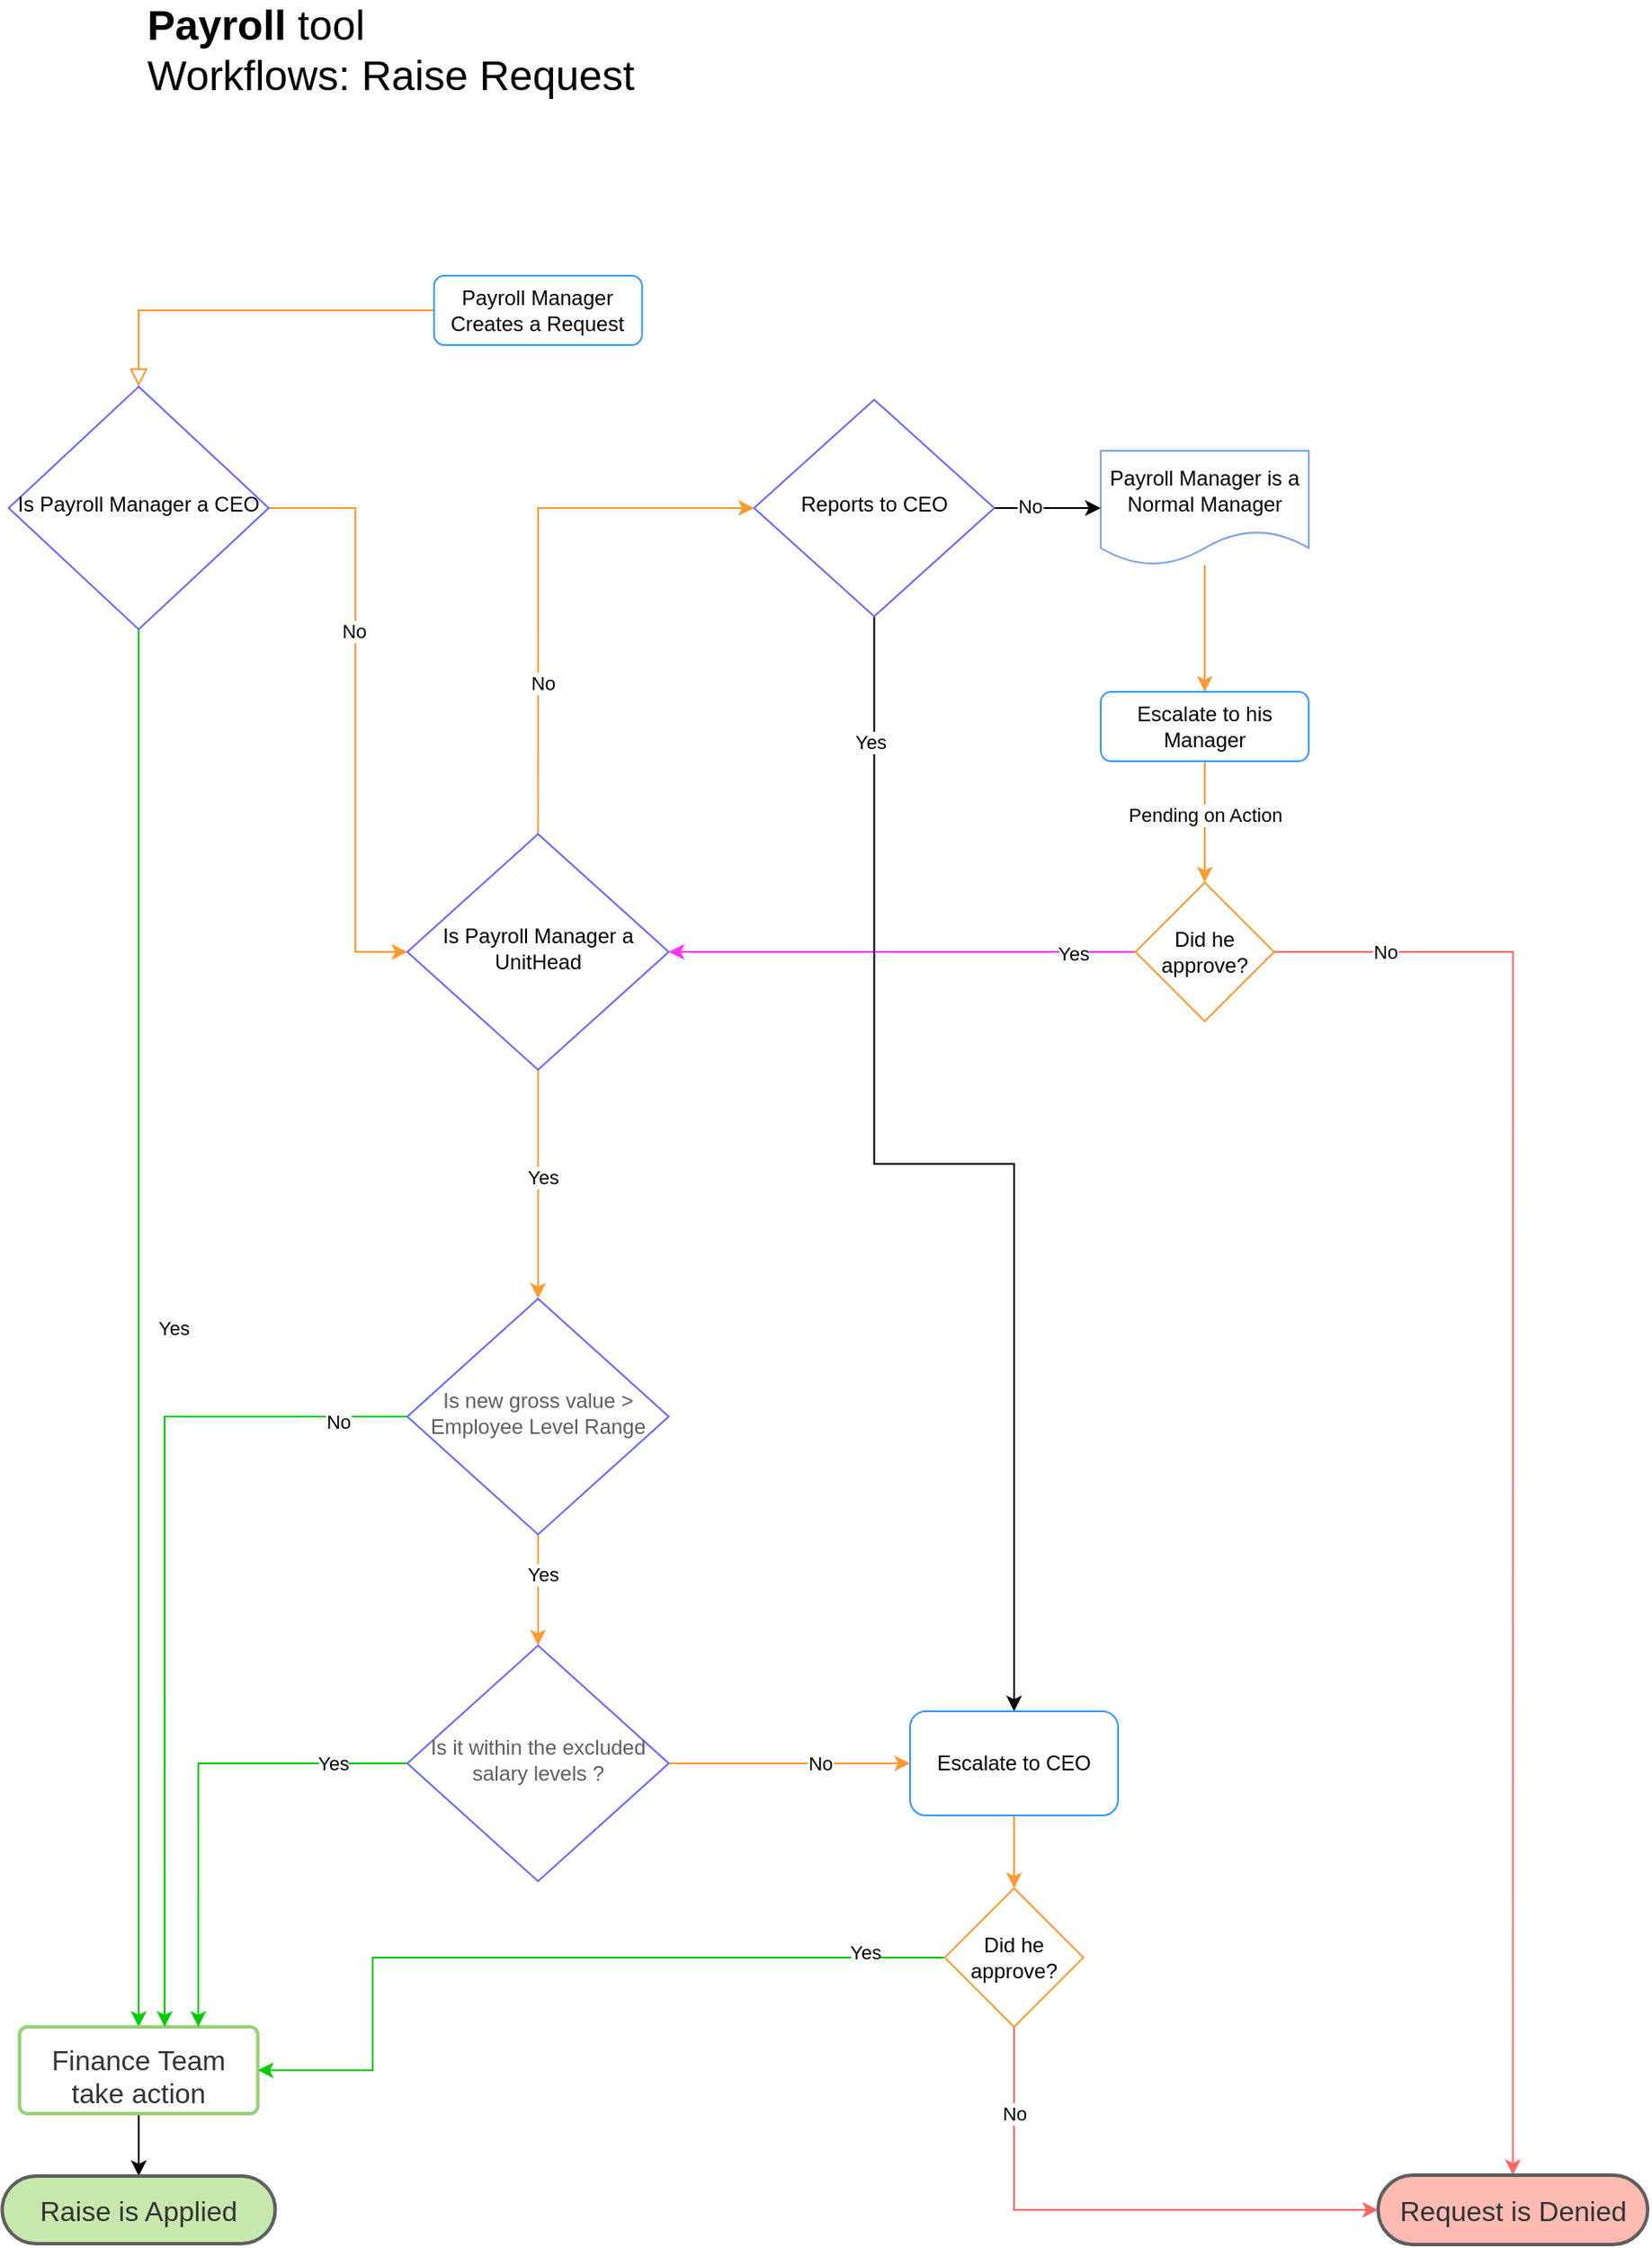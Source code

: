 <mxfile version="14.3.1" type="github">
  <diagram id="C5RBs43oDa-KdzZeNtuy" name="Page-1">
    <mxGraphModel dx="2076" dy="2265" grid="1" gridSize="10" guides="1" tooltips="1" connect="1" arrows="1" fold="1" page="1" pageScale="1" pageWidth="827" pageHeight="1169" background="none" math="0" shadow="0">
      <root>
        <mxCell id="WIyWlLk6GJQsqaUBKTNV-0" />
        <mxCell id="WIyWlLk6GJQsqaUBKTNV-1" parent="WIyWlLk6GJQsqaUBKTNV-0" />
        <mxCell id="WIyWlLk6GJQsqaUBKTNV-2" value="" style="rounded=0;html=1;jettySize=auto;orthogonalLoop=1;fontSize=11;endArrow=block;endFill=0;endSize=8;strokeWidth=1;shadow=0;labelBackgroundColor=none;edgeStyle=orthogonalEdgeStyle;entryX=0.5;entryY=0;entryDx=0;entryDy=0;strokeColor=#FF9933;" parent="WIyWlLk6GJQsqaUBKTNV-1" source="WIyWlLk6GJQsqaUBKTNV-3" target="WIyWlLk6GJQsqaUBKTNV-6" edge="1">
          <mxGeometry relative="1" as="geometry" />
        </mxCell>
        <mxCell id="WIyWlLk6GJQsqaUBKTNV-3" value="Payroll Manager Creates a Request" style="rounded=1;whiteSpace=wrap;html=1;fontSize=12;glass=0;strokeWidth=1;shadow=0;strokeColor=#3399FF;" parent="WIyWlLk6GJQsqaUBKTNV-1" vertex="1">
          <mxGeometry x="335.38" width="120" height="40" as="geometry" />
        </mxCell>
        <mxCell id="WIyWlLk6GJQsqaUBKTNV-4" value="Yes" style="rounded=0;html=1;jettySize=auto;orthogonalLoop=1;fontSize=11;endArrow=classic;endFill=1;strokeWidth=1;shadow=0;labelBackgroundColor=none;edgeStyle=orthogonalEdgeStyle;entryX=0.5;entryY=0;entryDx=0;entryDy=0;strokeColor=#00CC00;" parent="WIyWlLk6GJQsqaUBKTNV-1" source="WIyWlLk6GJQsqaUBKTNV-6" target="Q8JQTxx8B9CcguM59kPZ-0" edge="1">
          <mxGeometry y="20" relative="1" as="geometry">
            <mxPoint as="offset" />
            <mxPoint x="145" y="340" as="targetPoint" />
          </mxGeometry>
        </mxCell>
        <mxCell id="Q8JQTxx8B9CcguM59kPZ-4" value="" style="edgeStyle=orthogonalEdgeStyle;rounded=0;orthogonalLoop=1;jettySize=auto;html=1;entryX=0;entryY=0.5;entryDx=0;entryDy=0;strokeColor=#FF9933;" parent="WIyWlLk6GJQsqaUBKTNV-1" source="WIyWlLk6GJQsqaUBKTNV-6" target="Q8JQTxx8B9CcguM59kPZ-3" edge="1">
          <mxGeometry relative="1" as="geometry">
            <Array as="points">
              <mxPoint x="290" y="134" />
              <mxPoint x="290" y="390" />
            </Array>
          </mxGeometry>
        </mxCell>
        <mxCell id="Q8JQTxx8B9CcguM59kPZ-5" value="No" style="edgeLabel;html=1;align=center;verticalAlign=middle;resizable=0;points=[];" parent="Q8JQTxx8B9CcguM59kPZ-4" vertex="1" connectable="0">
          <mxGeometry x="-0.282" y="-1" relative="1" as="geometry">
            <mxPoint as="offset" />
          </mxGeometry>
        </mxCell>
        <mxCell id="WIyWlLk6GJQsqaUBKTNV-6" value="Is Payroll Manager a CEO" style="rhombus;whiteSpace=wrap;html=1;shadow=0;fontFamily=Helvetica;fontSize=12;align=center;strokeWidth=1;spacing=6;spacingTop=-4;strokeColor=#6666FF;" parent="WIyWlLk6GJQsqaUBKTNV-1" vertex="1">
          <mxGeometry x="90" y="64" width="150" height="140" as="geometry" />
        </mxCell>
        <mxCell id="Q8JQTxx8B9CcguM59kPZ-2" value="" style="edgeStyle=orthogonalEdgeStyle;rounded=0;orthogonalLoop=1;jettySize=auto;html=1;" parent="WIyWlLk6GJQsqaUBKTNV-1" source="Q8JQTxx8B9CcguM59kPZ-0" target="Q8JQTxx8B9CcguM59kPZ-1" edge="1">
          <mxGeometry relative="1" as="geometry" />
        </mxCell>
        <UserObject label="Finance Team take action" lucidchartObjectId="KdWalsSdiw4K" id="Q8JQTxx8B9CcguM59kPZ-0">
          <mxCell style="html=1;overflow=block;blockSpacing=1;whiteSpace=wrap;;whiteSpace=wrap;fontSize=16;fontColor=#333333;spacing=9;strokeColor=#97D077;strokeOpacity=100;rounded=1;absoluteArcSize=1;arcSize=9;strokeWidth=2;" parent="WIyWlLk6GJQsqaUBKTNV-1" vertex="1">
            <mxGeometry x="96.25" y="1010" width="137.5" height="50" as="geometry" />
          </mxCell>
        </UserObject>
        <UserObject label="Raise is Applied" lucidchartObjectId="rJVaWQaTZlaL" id="Q8JQTxx8B9CcguM59kPZ-1">
          <mxCell style="html=1;overflow=block;blockSpacing=1;whiteSpace=wrap;rounded=1;arcSize=50;whiteSpace=wrap;fontSize=16;fontColor=#333333;spacing=4;strokeColor=#5e5e5e;strokeOpacity=100;fillOpacity=100;fillColor=#c7e8ac;strokeWidth=2;" parent="WIyWlLk6GJQsqaUBKTNV-1" vertex="1">
            <mxGeometry x="86.25" y="1096" width="157.5" height="39" as="geometry" />
          </mxCell>
        </UserObject>
        <mxCell id="Q8JQTxx8B9CcguM59kPZ-10" style="edgeStyle=orthogonalEdgeStyle;rounded=0;orthogonalLoop=1;jettySize=auto;html=1;entryX=0.5;entryY=0;entryDx=0;entryDy=0;strokeColor=#FF9933;" parent="WIyWlLk6GJQsqaUBKTNV-1" source="Q8JQTxx8B9CcguM59kPZ-3" target="Q8JQTxx8B9CcguM59kPZ-7" edge="1">
          <mxGeometry relative="1" as="geometry" />
        </mxCell>
        <mxCell id="Q8JQTxx8B9CcguM59kPZ-11" value="Yes" style="edgeLabel;html=1;align=center;verticalAlign=middle;resizable=0;points=[];" parent="Q8JQTxx8B9CcguM59kPZ-10" vertex="1" connectable="0">
          <mxGeometry x="-0.062" y="2" relative="1" as="geometry">
            <mxPoint as="offset" />
          </mxGeometry>
        </mxCell>
        <mxCell id="Q8JQTxx8B9CcguM59kPZ-14" style="edgeStyle=orthogonalEdgeStyle;rounded=0;orthogonalLoop=1;jettySize=auto;html=1;exitX=0.5;exitY=0;exitDx=0;exitDy=0;strokeColor=#FF9933;entryX=0;entryY=0.5;entryDx=0;entryDy=0;" parent="WIyWlLk6GJQsqaUBKTNV-1" source="Q8JQTxx8B9CcguM59kPZ-3" target="7ogCFGKpF1llVzZn0ziL-0" edge="1">
          <mxGeometry relative="1" as="geometry">
            <mxPoint x="390" y="310" as="sourcePoint" />
            <Array as="points">
              <mxPoint x="395" y="134" />
              <mxPoint x="500" y="134" />
            </Array>
          </mxGeometry>
        </mxCell>
        <mxCell id="Q8JQTxx8B9CcguM59kPZ-28" value="No" style="edgeLabel;html=1;align=center;verticalAlign=middle;resizable=0;points=[];" parent="Q8JQTxx8B9CcguM59kPZ-14" vertex="1" connectable="0">
          <mxGeometry x="-0.443" y="-2" relative="1" as="geometry">
            <mxPoint as="offset" />
          </mxGeometry>
        </mxCell>
        <mxCell id="Q8JQTxx8B9CcguM59kPZ-3" value="Is Payroll Manager a UnitHead" style="rhombus;whiteSpace=wrap;html=1;shadow=0;fontFamily=Helvetica;fontSize=12;align=center;strokeWidth=1;spacing=6;spacingTop=-4;strokeColor=#6666FF;" parent="WIyWlLk6GJQsqaUBKTNV-1" vertex="1">
          <mxGeometry x="319.99" y="322" width="150.77" height="136" as="geometry" />
        </mxCell>
        <mxCell id="Q8JQTxx8B9CcguM59kPZ-30" style="edgeStyle=orthogonalEdgeStyle;rounded=0;orthogonalLoop=1;jettySize=auto;html=1;entryX=0.5;entryY=0;entryDx=0;entryDy=0;strokeColor=#FF9933;" parent="WIyWlLk6GJQsqaUBKTNV-1" source="Q8JQTxx8B9CcguM59kPZ-7" target="Q8JQTxx8B9CcguM59kPZ-29" edge="1">
          <mxGeometry relative="1" as="geometry" />
        </mxCell>
        <mxCell id="Q8JQTxx8B9CcguM59kPZ-31" value="Yes" style="edgeLabel;html=1;align=center;verticalAlign=middle;resizable=0;points=[];" parent="Q8JQTxx8B9CcguM59kPZ-30" vertex="1" connectable="0">
          <mxGeometry x="-0.301" y="2" relative="1" as="geometry">
            <mxPoint as="offset" />
          </mxGeometry>
        </mxCell>
        <mxCell id="Q8JQTxx8B9CcguM59kPZ-34" style="edgeStyle=orthogonalEdgeStyle;rounded=0;orthogonalLoop=1;jettySize=auto;html=1;entryX=0.609;entryY=0;entryDx=0;entryDy=0;entryPerimeter=0;strokeColor=#00CC00;" parent="WIyWlLk6GJQsqaUBKTNV-1" source="Q8JQTxx8B9CcguM59kPZ-7" target="Q8JQTxx8B9CcguM59kPZ-0" edge="1">
          <mxGeometry relative="1" as="geometry" />
        </mxCell>
        <mxCell id="Q8JQTxx8B9CcguM59kPZ-35" value="No" style="edgeLabel;html=1;align=center;verticalAlign=middle;resizable=0;points=[];" parent="Q8JQTxx8B9CcguM59kPZ-34" vertex="1" connectable="0">
          <mxGeometry x="-0.837" y="3" relative="1" as="geometry">
            <mxPoint as="offset" />
          </mxGeometry>
        </mxCell>
        <mxCell id="Q8JQTxx8B9CcguM59kPZ-7" value="&lt;span style=&quot;color: rgb(94 , 94 , 94)&quot;&gt;Is new gross value &amp;gt; Employee Level Range&lt;/span&gt;" style="rhombus;whiteSpace=wrap;html=1;shadow=0;fontFamily=Helvetica;fontSize=12;align=center;strokeWidth=1;spacing=6;spacingTop=-4;strokeColor=#6666FF;" parent="WIyWlLk6GJQsqaUBKTNV-1" vertex="1">
          <mxGeometry x="319.99" y="590" width="150.77" height="136" as="geometry" />
        </mxCell>
        <mxCell id="Q8JQTxx8B9CcguM59kPZ-16" style="edgeStyle=orthogonalEdgeStyle;rounded=0;orthogonalLoop=1;jettySize=auto;html=1;entryX=0.5;entryY=0;entryDx=0;entryDy=0;strokeColor=#FF9933;" parent="WIyWlLk6GJQsqaUBKTNV-1" source="Q8JQTxx8B9CcguM59kPZ-13" target="Q8JQTxx8B9CcguM59kPZ-15" edge="1">
          <mxGeometry relative="1" as="geometry" />
        </mxCell>
        <mxCell id="Q8JQTxx8B9CcguM59kPZ-13" value="Payroll Manager is a Normal Manager" style="shape=document;whiteSpace=wrap;html=1;boundedLbl=1;strokeColor=#7EA6E0;" parent="WIyWlLk6GJQsqaUBKTNV-1" vertex="1">
          <mxGeometry x="720" y="101" width="120" height="66" as="geometry" />
        </mxCell>
        <mxCell id="Q8JQTxx8B9CcguM59kPZ-18" style="edgeStyle=orthogonalEdgeStyle;rounded=0;orthogonalLoop=1;jettySize=auto;html=1;entryX=0.5;entryY=0;entryDx=0;entryDy=0;strokeColor=#FF9933;" parent="WIyWlLk6GJQsqaUBKTNV-1" source="Q8JQTxx8B9CcguM59kPZ-15" target="Q8JQTxx8B9CcguM59kPZ-17" edge="1">
          <mxGeometry relative="1" as="geometry" />
        </mxCell>
        <mxCell id="Q8JQTxx8B9CcguM59kPZ-19" value="Pending on Action" style="edgeLabel;html=1;align=center;verticalAlign=middle;resizable=0;points=[];" parent="Q8JQTxx8B9CcguM59kPZ-18" vertex="1" connectable="0">
          <mxGeometry x="0.823" y="2" relative="1" as="geometry">
            <mxPoint x="-2" y="-33.67" as="offset" />
          </mxGeometry>
        </mxCell>
        <mxCell id="Q8JQTxx8B9CcguM59kPZ-15" value="Escalate to his Manager" style="rounded=1;whiteSpace=wrap;html=1;fontSize=12;glass=0;strokeWidth=1;shadow=0;strokeColor=#3399FF;" parent="WIyWlLk6GJQsqaUBKTNV-1" vertex="1">
          <mxGeometry x="720" y="240" width="120" height="40" as="geometry" />
        </mxCell>
        <mxCell id="Q8JQTxx8B9CcguM59kPZ-21" style="edgeStyle=orthogonalEdgeStyle;rounded=0;orthogonalLoop=1;jettySize=auto;html=1;entryX=0.5;entryY=0;entryDx=0;entryDy=0;strokeColor=#FF6666;" parent="WIyWlLk6GJQsqaUBKTNV-1" source="Q8JQTxx8B9CcguM59kPZ-17" target="Q8JQTxx8B9CcguM59kPZ-20" edge="1">
          <mxGeometry relative="1" as="geometry" />
        </mxCell>
        <mxCell id="Q8JQTxx8B9CcguM59kPZ-22" value="No" style="edgeLabel;html=1;align=center;verticalAlign=middle;resizable=0;points=[];" parent="Q8JQTxx8B9CcguM59kPZ-21" vertex="1" connectable="0">
          <mxGeometry x="-0.849" relative="1" as="geometry">
            <mxPoint as="offset" />
          </mxGeometry>
        </mxCell>
        <mxCell id="7ogCFGKpF1llVzZn0ziL-8" style="edgeStyle=orthogonalEdgeStyle;rounded=0;orthogonalLoop=1;jettySize=auto;html=1;exitX=0;exitY=0.5;exitDx=0;exitDy=0;entryX=1;entryY=0.5;entryDx=0;entryDy=0;strokeColor=#FF33FF;" parent="WIyWlLk6GJQsqaUBKTNV-1" source="Q8JQTxx8B9CcguM59kPZ-17" target="Q8JQTxx8B9CcguM59kPZ-3" edge="1">
          <mxGeometry relative="1" as="geometry" />
        </mxCell>
        <mxCell id="7ogCFGKpF1llVzZn0ziL-9" value="Yes" style="edgeLabel;html=1;align=center;verticalAlign=middle;resizable=0;points=[];" parent="7ogCFGKpF1llVzZn0ziL-8" vertex="1" connectable="0">
          <mxGeometry x="-0.73" y="1" relative="1" as="geometry">
            <mxPoint as="offset" />
          </mxGeometry>
        </mxCell>
        <mxCell id="Q8JQTxx8B9CcguM59kPZ-17" value="Did he approve?" style="rhombus;whiteSpace=wrap;html=1;strokeColor=#FF9933;" parent="WIyWlLk6GJQsqaUBKTNV-1" vertex="1">
          <mxGeometry x="740" y="350" width="80" height="80" as="geometry" />
        </mxCell>
        <UserObject label="Request is Denied" lucidchartObjectId="mKVaoxjv1l-B" id="Q8JQTxx8B9CcguM59kPZ-20">
          <mxCell style="html=1;overflow=block;blockSpacing=1;whiteSpace=wrap;rounded=1;arcSize=50;whiteSpace=wrap;fontSize=16;fontColor=#333333;spacing=4;strokeColor=#5e5e5e;strokeOpacity=100;fillOpacity=100;fillColor=#ffbbb1;strokeWidth=2;" parent="WIyWlLk6GJQsqaUBKTNV-1" vertex="1">
            <mxGeometry x="880" y="1095.5" width="155.5" height="40" as="geometry" />
          </mxCell>
        </UserObject>
        <mxCell id="Q8JQTxx8B9CcguM59kPZ-32" style="edgeStyle=orthogonalEdgeStyle;rounded=0;orthogonalLoop=1;jettySize=auto;html=1;entryX=0.75;entryY=0;entryDx=0;entryDy=0;strokeColor=#00CC00;" parent="WIyWlLk6GJQsqaUBKTNV-1" source="Q8JQTxx8B9CcguM59kPZ-29" target="Q8JQTxx8B9CcguM59kPZ-0" edge="1">
          <mxGeometry relative="1" as="geometry" />
        </mxCell>
        <mxCell id="Q8JQTxx8B9CcguM59kPZ-37" value="Yes" style="edgeLabel;html=1;align=center;verticalAlign=middle;resizable=0;points=[];" parent="Q8JQTxx8B9CcguM59kPZ-32" vertex="1" connectable="0">
          <mxGeometry x="-0.68" relative="1" as="geometry">
            <mxPoint as="offset" />
          </mxGeometry>
        </mxCell>
        <mxCell id="Q8JQTxx8B9CcguM59kPZ-38" style="edgeStyle=orthogonalEdgeStyle;rounded=0;orthogonalLoop=1;jettySize=auto;html=1;entryX=0;entryY=0.5;entryDx=0;entryDy=0;strokeColor=#FF9933;" parent="WIyWlLk6GJQsqaUBKTNV-1" source="Q8JQTxx8B9CcguM59kPZ-29" target="Q8JQTxx8B9CcguM59kPZ-36" edge="1">
          <mxGeometry relative="1" as="geometry" />
        </mxCell>
        <mxCell id="Q8JQTxx8B9CcguM59kPZ-39" value="No" style="edgeLabel;html=1;align=center;verticalAlign=middle;resizable=0;points=[];" parent="Q8JQTxx8B9CcguM59kPZ-38" vertex="1" connectable="0">
          <mxGeometry x="0.247" y="-5" relative="1" as="geometry">
            <mxPoint y="-5" as="offset" />
          </mxGeometry>
        </mxCell>
        <mxCell id="Q8JQTxx8B9CcguM59kPZ-29" value="&lt;span data-lucid-type=&quot;application/vnd.lucid.text&quot; data-lucid-content=&quot;{&amp;#34;t&amp;#34;:&amp;#34;Is it within the excluded salary levels ?&amp;#34;,&amp;#34;m&amp;#34;:[{&amp;#34;s&amp;#34;:0,&amp;#34;n&amp;#34;:&amp;#34;c&amp;#34;,&amp;#34;v&amp;#34;:&amp;#34;#5e5e5eff&amp;#34;,&amp;#34;e&amp;#34;:41},{&amp;#34;s&amp;#34;:0,&amp;#34;n&amp;#34;:&amp;#34;s&amp;#34;,&amp;#34;v&amp;#34;:22.222,&amp;#34;e&amp;#34;:41}]}&quot;&gt;&lt;span style=&quot;color: rgb(94 , 94 , 94)&quot;&gt;&lt;font style=&quot;font-size: 12px&quot;&gt;Is it within the excluded salary levels ?&lt;/font&gt;&lt;/span&gt;&lt;/span&gt;" style="rhombus;whiteSpace=wrap;html=1;shadow=0;fontFamily=Helvetica;fontSize=12;align=center;strokeWidth=1;spacing=6;spacingTop=-4;strokeColor=#6666FF;" parent="WIyWlLk6GJQsqaUBKTNV-1" vertex="1">
          <mxGeometry x="319.99" y="790" width="150.77" height="136" as="geometry" />
        </mxCell>
        <mxCell id="Q8JQTxx8B9CcguM59kPZ-41" style="edgeStyle=orthogonalEdgeStyle;rounded=0;orthogonalLoop=1;jettySize=auto;html=1;entryX=0.5;entryY=0;entryDx=0;entryDy=0;strokeColor=#FF9933;" parent="WIyWlLk6GJQsqaUBKTNV-1" source="Q8JQTxx8B9CcguM59kPZ-36" target="Q8JQTxx8B9CcguM59kPZ-40" edge="1">
          <mxGeometry relative="1" as="geometry" />
        </mxCell>
        <mxCell id="Q8JQTxx8B9CcguM59kPZ-36" value="Escalate to CEO" style="rounded=1;whiteSpace=wrap;html=1;strokeColor=#3399FF;" parent="WIyWlLk6GJQsqaUBKTNV-1" vertex="1">
          <mxGeometry x="610" y="828" width="120" height="60" as="geometry" />
        </mxCell>
        <mxCell id="Q8JQTxx8B9CcguM59kPZ-42" style="edgeStyle=orthogonalEdgeStyle;rounded=0;orthogonalLoop=1;jettySize=auto;html=1;entryX=1;entryY=0.5;entryDx=0;entryDy=0;strokeColor=#00CC00;" parent="WIyWlLk6GJQsqaUBKTNV-1" source="Q8JQTxx8B9CcguM59kPZ-40" target="Q8JQTxx8B9CcguM59kPZ-0" edge="1">
          <mxGeometry relative="1" as="geometry">
            <Array as="points">
              <mxPoint x="300" y="970" />
              <mxPoint x="300" y="1035" />
            </Array>
          </mxGeometry>
        </mxCell>
        <mxCell id="Q8JQTxx8B9CcguM59kPZ-43" value="Yes" style="edgeLabel;html=1;align=center;verticalAlign=middle;resizable=0;points=[];" parent="Q8JQTxx8B9CcguM59kPZ-42" vertex="1" connectable="0">
          <mxGeometry x="-0.8" y="-3" relative="1" as="geometry">
            <mxPoint as="offset" />
          </mxGeometry>
        </mxCell>
        <mxCell id="Q8JQTxx8B9CcguM59kPZ-44" style="edgeStyle=orthogonalEdgeStyle;rounded=0;orthogonalLoop=1;jettySize=auto;html=1;entryX=0;entryY=0.5;entryDx=0;entryDy=0;exitX=0.5;exitY=1;exitDx=0;exitDy=0;strokeColor=#FF6666;" parent="WIyWlLk6GJQsqaUBKTNV-1" source="Q8JQTxx8B9CcguM59kPZ-40" target="Q8JQTxx8B9CcguM59kPZ-20" edge="1">
          <mxGeometry relative="1" as="geometry" />
        </mxCell>
        <mxCell id="Q8JQTxx8B9CcguM59kPZ-45" value="No" style="edgeLabel;html=1;align=center;verticalAlign=middle;resizable=0;points=[];" parent="Q8JQTxx8B9CcguM59kPZ-44" vertex="1" connectable="0">
          <mxGeometry x="-0.444" y="2" relative="1" as="geometry">
            <mxPoint x="-2.05" y="-38.23" as="offset" />
          </mxGeometry>
        </mxCell>
        <mxCell id="Q8JQTxx8B9CcguM59kPZ-40" value="Did he approve?" style="rhombus;whiteSpace=wrap;html=1;strokeColor=#FF9933;" parent="WIyWlLk6GJQsqaUBKTNV-1" vertex="1">
          <mxGeometry x="630" y="930" width="80" height="80" as="geometry" />
        </mxCell>
        <mxCell id="Q8JQTxx8B9CcguM59kPZ-55" value="&lt;div style=&quot;text-align: left&quot;&gt;&lt;font style=&quot;font-size: 24px&quot;&gt;&lt;b&gt;Payroll &lt;/b&gt;tool&lt;/font&gt;&lt;/div&gt;&lt;font style=&quot;font-size: 24px&quot;&gt;&lt;div style=&quot;text-align: left&quot;&gt;&lt;span&gt;Workflows: Raise Request&lt;/span&gt;&lt;/div&gt;&lt;/font&gt;" style="text;html=1;align=center;verticalAlign=middle;resizable=0;points=[];autosize=1;" parent="WIyWlLk6GJQsqaUBKTNV-1" vertex="1">
          <mxGeometry x="160" y="-150" width="300" height="40" as="geometry" />
        </mxCell>
        <mxCell id="7ogCFGKpF1llVzZn0ziL-4" style="edgeStyle=orthogonalEdgeStyle;rounded=0;orthogonalLoop=1;jettySize=auto;html=1;entryX=0.5;entryY=0;entryDx=0;entryDy=0;" parent="WIyWlLk6GJQsqaUBKTNV-1" source="7ogCFGKpF1llVzZn0ziL-0" target="Q8JQTxx8B9CcguM59kPZ-36" edge="1">
          <mxGeometry relative="1" as="geometry" />
        </mxCell>
        <mxCell id="7ogCFGKpF1llVzZn0ziL-5" value="Yes" style="edgeLabel;html=1;align=center;verticalAlign=middle;resizable=0;points=[];" parent="7ogCFGKpF1llVzZn0ziL-4" vertex="1" connectable="0">
          <mxGeometry x="-0.796" y="-3" relative="1" as="geometry">
            <mxPoint as="offset" />
          </mxGeometry>
        </mxCell>
        <mxCell id="7ogCFGKpF1llVzZn0ziL-6" style="edgeStyle=orthogonalEdgeStyle;rounded=0;orthogonalLoop=1;jettySize=auto;html=1;entryX=0;entryY=0.5;entryDx=0;entryDy=0;" parent="WIyWlLk6GJQsqaUBKTNV-1" source="7ogCFGKpF1llVzZn0ziL-0" target="Q8JQTxx8B9CcguM59kPZ-13" edge="1">
          <mxGeometry relative="1" as="geometry" />
        </mxCell>
        <mxCell id="7ogCFGKpF1llVzZn0ziL-7" value="No" style="edgeLabel;html=1;align=center;verticalAlign=middle;resizable=0;points=[];" parent="7ogCFGKpF1llVzZn0ziL-6" vertex="1" connectable="0">
          <mxGeometry x="-0.355" y="1" relative="1" as="geometry">
            <mxPoint as="offset" />
          </mxGeometry>
        </mxCell>
        <mxCell id="7ogCFGKpF1llVzZn0ziL-0" value="Reports to CEO" style="rhombus;whiteSpace=wrap;html=1;shadow=0;fontFamily=Helvetica;fontSize=12;align=center;strokeWidth=1;spacing=6;spacingTop=-4;strokeColor=#6666FF;" parent="WIyWlLk6GJQsqaUBKTNV-1" vertex="1">
          <mxGeometry x="520" y="71.5" width="138.58" height="125" as="geometry" />
        </mxCell>
      </root>
    </mxGraphModel>
  </diagram>
</mxfile>
